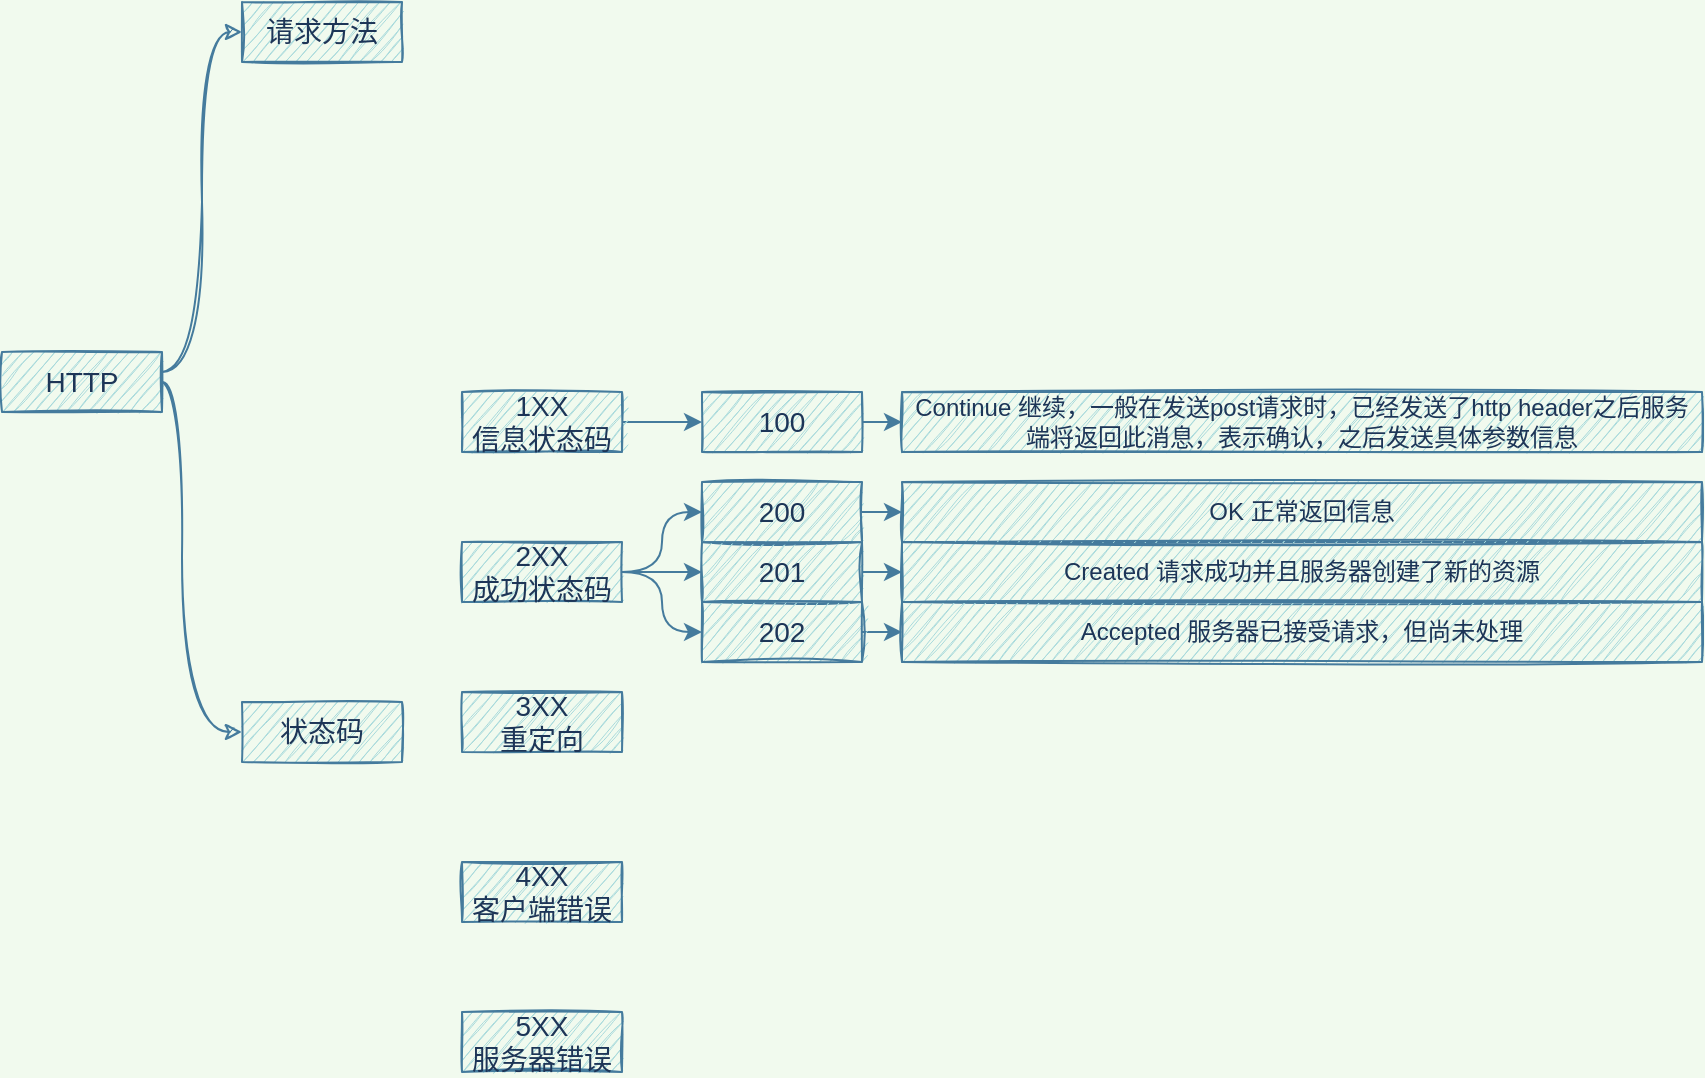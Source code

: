 <mxfile version="15.9.6" type="github">
  <diagram id="UWzbLiqAjsS9FFvpoK4k" name="Page-1">
    <mxGraphModel dx="1185" dy="628" grid="1" gridSize="10" guides="1" tooltips="1" connect="1" arrows="1" fold="1" page="1" pageScale="1" pageWidth="827" pageHeight="1169" background="#F1FAEE" math="0" shadow="0">
      <root>
        <mxCell id="0" />
        <mxCell id="1" parent="0" />
        <mxCell id="iqhLWT3TxBlgJ0jv45xH-4" style="edgeStyle=orthogonalEdgeStyle;curved=1;rounded=0;orthogonalLoop=1;jettySize=auto;html=1;entryX=0;entryY=0.5;entryDx=0;entryDy=0;fontSize=14;sketch=1;labelBackgroundColor=#F1FAEE;strokeColor=#457B9D;fontColor=#1D3557;" edge="1" parent="1" source="iqhLWT3TxBlgJ0jv45xH-1" target="iqhLWT3TxBlgJ0jv45xH-2">
          <mxGeometry relative="1" as="geometry">
            <Array as="points">
              <mxPoint x="200" y="295" />
              <mxPoint x="200" y="125" />
            </Array>
          </mxGeometry>
        </mxCell>
        <mxCell id="iqhLWT3TxBlgJ0jv45xH-5" style="edgeStyle=orthogonalEdgeStyle;curved=1;rounded=0;orthogonalLoop=1;jettySize=auto;html=1;fontSize=14;sketch=1;exitX=1;exitY=0.5;exitDx=0;exitDy=0;labelBackgroundColor=#F1FAEE;strokeColor=#457B9D;fontColor=#1D3557;" edge="1" parent="1" source="iqhLWT3TxBlgJ0jv45xH-1" target="iqhLWT3TxBlgJ0jv45xH-3">
          <mxGeometry relative="1" as="geometry">
            <Array as="points">
              <mxPoint x="180" y="300" />
              <mxPoint x="190" y="300" />
              <mxPoint x="190" y="475" />
            </Array>
          </mxGeometry>
        </mxCell>
        <mxCell id="iqhLWT3TxBlgJ0jv45xH-1" value="&lt;font style=&quot;font-size: 14px&quot;&gt;HTTP&lt;/font&gt;" style="rounded=0;whiteSpace=wrap;html=1;sketch=1;fillColor=#A8DADC;strokeColor=#457B9D;fontColor=#1D3557;" vertex="1" parent="1">
          <mxGeometry x="100" y="285" width="80" height="30" as="geometry" />
        </mxCell>
        <mxCell id="iqhLWT3TxBlgJ0jv45xH-2" value="&lt;span style=&quot;font-size: 14px&quot;&gt;请求方法&lt;/span&gt;" style="rounded=0;whiteSpace=wrap;html=1;sketch=1;fillColor=#A8DADC;strokeColor=#457B9D;fontColor=#1D3557;" vertex="1" parent="1">
          <mxGeometry x="220" y="110" width="80" height="30" as="geometry" />
        </mxCell>
        <mxCell id="iqhLWT3TxBlgJ0jv45xH-3" value="&lt;font style=&quot;font-size: 14px&quot;&gt;状态码&lt;/font&gt;" style="rounded=0;whiteSpace=wrap;html=1;sketch=1;fillColor=#A8DADC;strokeColor=#457B9D;fontColor=#1D3557;" vertex="1" parent="1">
          <mxGeometry x="220" y="460" width="80" height="30" as="geometry" />
        </mxCell>
        <mxCell id="iqhLWT3TxBlgJ0jv45xH-17" style="edgeStyle=orthogonalEdgeStyle;curved=1;rounded=1;sketch=0;orthogonalLoop=1;jettySize=auto;html=1;exitX=1;exitY=0.5;exitDx=0;exitDy=0;entryX=0;entryY=0.5;entryDx=0;entryDy=0;fontColor=#1D3557;strokeColor=#457B9D;fillColor=#A8DADC;" edge="1" parent="1" source="iqhLWT3TxBlgJ0jv45xH-8" target="iqhLWT3TxBlgJ0jv45xH-14">
          <mxGeometry relative="1" as="geometry" />
        </mxCell>
        <mxCell id="iqhLWT3TxBlgJ0jv45xH-8" value="&lt;font style=&quot;font-size: 14px&quot;&gt;1XX&lt;br&gt;信息状态码&lt;br&gt;&lt;/font&gt;" style="rounded=0;whiteSpace=wrap;html=1;sketch=1;fillColor=#A8DADC;strokeColor=#457B9D;fontColor=#1D3557;" vertex="1" parent="1">
          <mxGeometry x="330" y="305" width="80" height="30" as="geometry" />
        </mxCell>
        <mxCell id="iqhLWT3TxBlgJ0jv45xH-28" style="edgeStyle=orthogonalEdgeStyle;curved=1;rounded=1;sketch=0;orthogonalLoop=1;jettySize=auto;html=1;exitX=1;exitY=0.5;exitDx=0;exitDy=0;entryX=0;entryY=0.5;entryDx=0;entryDy=0;fontSize=12;fontColor=#1D3557;strokeColor=#457B9D;fillColor=#A8DADC;" edge="1" parent="1" source="iqhLWT3TxBlgJ0jv45xH-9" target="iqhLWT3TxBlgJ0jv45xH-19">
          <mxGeometry relative="1" as="geometry" />
        </mxCell>
        <mxCell id="iqhLWT3TxBlgJ0jv45xH-29" style="edgeStyle=orthogonalEdgeStyle;curved=1;rounded=1;sketch=0;orthogonalLoop=1;jettySize=auto;html=1;entryX=0;entryY=0.5;entryDx=0;entryDy=0;fontSize=12;fontColor=#1D3557;strokeColor=#457B9D;fillColor=#A8DADC;" edge="1" parent="1" source="iqhLWT3TxBlgJ0jv45xH-9" target="iqhLWT3TxBlgJ0jv45xH-20">
          <mxGeometry relative="1" as="geometry" />
        </mxCell>
        <mxCell id="iqhLWT3TxBlgJ0jv45xH-30" style="edgeStyle=orthogonalEdgeStyle;curved=1;rounded=1;sketch=0;orthogonalLoop=1;jettySize=auto;html=1;entryX=0;entryY=0.5;entryDx=0;entryDy=0;fontSize=12;fontColor=#1D3557;strokeColor=#457B9D;fillColor=#A8DADC;" edge="1" parent="1" source="iqhLWT3TxBlgJ0jv45xH-9" target="iqhLWT3TxBlgJ0jv45xH-21">
          <mxGeometry relative="1" as="geometry" />
        </mxCell>
        <mxCell id="iqhLWT3TxBlgJ0jv45xH-9" value="&lt;font style=&quot;font-size: 14px&quot;&gt;2XX&lt;br&gt;成功状态码&lt;br&gt;&lt;/font&gt;" style="rounded=0;whiteSpace=wrap;html=1;sketch=1;fillColor=#A8DADC;strokeColor=#457B9D;fontColor=#1D3557;" vertex="1" parent="1">
          <mxGeometry x="330" y="380" width="80" height="30" as="geometry" />
        </mxCell>
        <mxCell id="iqhLWT3TxBlgJ0jv45xH-10" value="&lt;span style=&quot;font-size: 14px&quot;&gt;5XX&lt;br&gt;服务器错误&lt;br&gt;&lt;/span&gt;" style="rounded=0;whiteSpace=wrap;html=1;sketch=1;fillColor=#A8DADC;strokeColor=#457B9D;fontColor=#1D3557;" vertex="1" parent="1">
          <mxGeometry x="330" y="615" width="80" height="30" as="geometry" />
        </mxCell>
        <mxCell id="iqhLWT3TxBlgJ0jv45xH-11" value="&lt;font style=&quot;font-size: 14px&quot;&gt;3XX&lt;br&gt;重定向&lt;br&gt;&lt;/font&gt;" style="rounded=0;whiteSpace=wrap;html=1;sketch=1;fillColor=#A8DADC;strokeColor=#457B9D;fontColor=#1D3557;" vertex="1" parent="1">
          <mxGeometry x="330" y="455" width="80" height="30" as="geometry" />
        </mxCell>
        <mxCell id="iqhLWT3TxBlgJ0jv45xH-12" value="&lt;font style=&quot;font-size: 14px&quot;&gt;4XX&lt;br&gt;客户端错误&lt;br&gt;&lt;/font&gt;" style="rounded=0;whiteSpace=wrap;html=1;sketch=1;fillColor=#A8DADC;strokeColor=#457B9D;fontColor=#1D3557;" vertex="1" parent="1">
          <mxGeometry x="330" y="540" width="80" height="30" as="geometry" />
        </mxCell>
        <mxCell id="iqhLWT3TxBlgJ0jv45xH-13" value="&lt;font style=&quot;font-size: 12px&quot;&gt;Continue 继续，一般在发送post请求时，已经发送了http header之后服务端将返回此消息，表示确认，之后发送具体参数信息&lt;/font&gt;" style="rounded=0;whiteSpace=wrap;html=1;sketch=1;fillColor=#A8DADC;strokeColor=#457B9D;fontColor=#1D3557;" vertex="1" parent="1">
          <mxGeometry x="550" y="305" width="400" height="30" as="geometry" />
        </mxCell>
        <mxCell id="iqhLWT3TxBlgJ0jv45xH-18" style="edgeStyle=orthogonalEdgeStyle;curved=1;rounded=1;sketch=0;orthogonalLoop=1;jettySize=auto;html=1;entryX=0;entryY=0.5;entryDx=0;entryDy=0;fontColor=#1D3557;strokeColor=#457B9D;fillColor=#A8DADC;" edge="1" parent="1" source="iqhLWT3TxBlgJ0jv45xH-14" target="iqhLWT3TxBlgJ0jv45xH-13">
          <mxGeometry relative="1" as="geometry" />
        </mxCell>
        <mxCell id="iqhLWT3TxBlgJ0jv45xH-14" value="&lt;font style=&quot;font-size: 14px&quot;&gt;100&lt;/font&gt;" style="rounded=0;whiteSpace=wrap;html=1;sketch=1;fillColor=#A8DADC;strokeColor=#457B9D;fontColor=#1D3557;" vertex="1" parent="1">
          <mxGeometry x="450" y="305" width="80" height="30" as="geometry" />
        </mxCell>
        <mxCell id="iqhLWT3TxBlgJ0jv45xH-25" style="edgeStyle=orthogonalEdgeStyle;curved=1;rounded=1;sketch=0;orthogonalLoop=1;jettySize=auto;html=1;entryX=0;entryY=0.5;entryDx=0;entryDy=0;fontSize=12;fontColor=#1D3557;strokeColor=#457B9D;fillColor=#A8DADC;" edge="1" parent="1" source="iqhLWT3TxBlgJ0jv45xH-19" target="iqhLWT3TxBlgJ0jv45xH-22">
          <mxGeometry relative="1" as="geometry" />
        </mxCell>
        <mxCell id="iqhLWT3TxBlgJ0jv45xH-19" value="&lt;font style=&quot;font-size: 14px&quot;&gt;200&lt;/font&gt;" style="rounded=0;whiteSpace=wrap;html=1;sketch=1;fillColor=#A8DADC;strokeColor=#457B9D;fontColor=#1D3557;" vertex="1" parent="1">
          <mxGeometry x="450" y="350" width="80" height="30" as="geometry" />
        </mxCell>
        <mxCell id="iqhLWT3TxBlgJ0jv45xH-26" style="edgeStyle=orthogonalEdgeStyle;curved=1;rounded=1;sketch=0;orthogonalLoop=1;jettySize=auto;html=1;fontSize=12;fontColor=#1D3557;strokeColor=#457B9D;fillColor=#A8DADC;" edge="1" parent="1" source="iqhLWT3TxBlgJ0jv45xH-20" target="iqhLWT3TxBlgJ0jv45xH-23">
          <mxGeometry relative="1" as="geometry" />
        </mxCell>
        <mxCell id="iqhLWT3TxBlgJ0jv45xH-20" value="&lt;font style=&quot;font-size: 14px&quot;&gt;201&lt;/font&gt;" style="rounded=0;whiteSpace=wrap;html=1;sketch=1;fillColor=#A8DADC;strokeColor=#457B9D;fontColor=#1D3557;" vertex="1" parent="1">
          <mxGeometry x="450" y="380" width="80" height="30" as="geometry" />
        </mxCell>
        <mxCell id="iqhLWT3TxBlgJ0jv45xH-27" style="edgeStyle=orthogonalEdgeStyle;curved=1;rounded=1;sketch=0;orthogonalLoop=1;jettySize=auto;html=1;fontSize=12;fontColor=#1D3557;strokeColor=#457B9D;fillColor=#A8DADC;" edge="1" parent="1" source="iqhLWT3TxBlgJ0jv45xH-21" target="iqhLWT3TxBlgJ0jv45xH-24">
          <mxGeometry relative="1" as="geometry" />
        </mxCell>
        <mxCell id="iqhLWT3TxBlgJ0jv45xH-21" value="&lt;font style=&quot;font-size: 14px&quot;&gt;202&lt;/font&gt;" style="rounded=0;whiteSpace=wrap;html=1;sketch=1;fillColor=#A8DADC;strokeColor=#457B9D;fontColor=#1D3557;" vertex="1" parent="1">
          <mxGeometry x="450" y="410" width="80" height="30" as="geometry" />
        </mxCell>
        <mxCell id="iqhLWT3TxBlgJ0jv45xH-22" value="&lt;font style=&quot;font-size: 12px&quot;&gt;OK 正常返回信息&lt;/font&gt;" style="rounded=0;whiteSpace=wrap;html=1;sketch=1;fillColor=#A8DADC;strokeColor=#457B9D;fontColor=#1D3557;" vertex="1" parent="1">
          <mxGeometry x="550" y="350" width="400" height="30" as="geometry" />
        </mxCell>
        <mxCell id="iqhLWT3TxBlgJ0jv45xH-23" value="&lt;font style=&quot;font-size: 12px&quot;&gt;Created 请求成功并且服务器创建了新的资源&lt;/font&gt;" style="rounded=0;whiteSpace=wrap;html=1;sketch=1;fillColor=#A8DADC;strokeColor=#457B9D;fontColor=#1D3557;" vertex="1" parent="1">
          <mxGeometry x="550" y="380" width="400" height="30" as="geometry" />
        </mxCell>
        <mxCell id="iqhLWT3TxBlgJ0jv45xH-24" value="&lt;font style=&quot;font-size: 12px&quot;&gt;Accepted 服务器已接受请求，但尚未处理&lt;/font&gt;" style="rounded=0;whiteSpace=wrap;html=1;sketch=1;fillColor=#A8DADC;strokeColor=#457B9D;fontColor=#1D3557;" vertex="1" parent="1">
          <mxGeometry x="550" y="410" width="400" height="30" as="geometry" />
        </mxCell>
      </root>
    </mxGraphModel>
  </diagram>
</mxfile>
